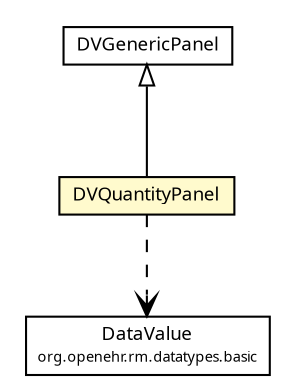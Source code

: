 #!/usr/local/bin/dot
#
# Class diagram 
# Generated by UMLGraph version R5_6 (http://www.umlgraph.org/)
#

digraph G {
	edge [fontname="Trebuchet MS",fontsize=10,labelfontname="Trebuchet MS",labelfontsize=10];
	node [fontname="Trebuchet MS",fontsize=10,shape=plaintext];
	nodesep=0.25;
	ranksep=0.5;
	// se.cambio.cds.openehr.view.panels.DVQuantityPanel
	c133552 [label=<<table title="se.cambio.cds.openehr.view.panels.DVQuantityPanel" border="0" cellborder="1" cellspacing="0" cellpadding="2" port="p" bgcolor="lemonChiffon" href="./DVQuantityPanel.html">
		<tr><td><table border="0" cellspacing="0" cellpadding="1">
<tr><td align="center" balign="center"><font face="Trebuchet MS"> DVQuantityPanel </font></td></tr>
		</table></td></tr>
		</table>>, URL="./DVQuantityPanel.html", fontname="Trebuchet MS", fontcolor="black", fontsize=9.0];
	// se.cambio.cds.openehr.view.panels.DVGenericPanel
	c133558 [label=<<table title="se.cambio.cds.openehr.view.panels.DVGenericPanel" border="0" cellborder="1" cellspacing="0" cellpadding="2" port="p" href="./DVGenericPanel.html">
		<tr><td><table border="0" cellspacing="0" cellpadding="1">
<tr><td align="center" balign="center"><font face="Trebuchet MS"> DVGenericPanel </font></td></tr>
		</table></td></tr>
		</table>>, URL="./DVGenericPanel.html", fontname="Trebuchet MS", fontcolor="black", fontsize=9.0];
	//se.cambio.cds.openehr.view.panels.DVQuantityPanel extends se.cambio.cds.openehr.view.panels.DVGenericPanel
	c133558:p -> c133552:p [dir=back,arrowtail=empty];
	// se.cambio.cds.openehr.view.panels.DVQuantityPanel DEPEND org.openehr.rm.datatypes.basic.DataValue
	c133552:p -> c133726:p [taillabel="", label="", headlabel="", fontname="Trebuchet MS", fontcolor="black", fontsize=10.0, color="black", arrowhead=open, style=dashed];
	// org.openehr.rm.datatypes.basic.DataValue
	c133726 [label=<<table title="org.openehr.rm.datatypes.basic.DataValue" border="0" cellborder="1" cellspacing="0" cellpadding="2" port="p" href="http://java.sun.com/j2se/1.4.2/docs/api/org/openehr/rm/datatypes/basic/DataValue.html">
		<tr><td><table border="0" cellspacing="0" cellpadding="1">
<tr><td align="center" balign="center"><font face="Trebuchet MS"> DataValue </font></td></tr>
<tr><td align="center" balign="center"><font face="Trebuchet MS" point-size="7.0"> org.openehr.rm.datatypes.basic </font></td></tr>
		</table></td></tr>
		</table>>, URL="http://java.sun.com/j2se/1.4.2/docs/api/org/openehr/rm/datatypes/basic/DataValue.html", fontname="Trebuchet MS", fontcolor="black", fontsize=9.0];
}

